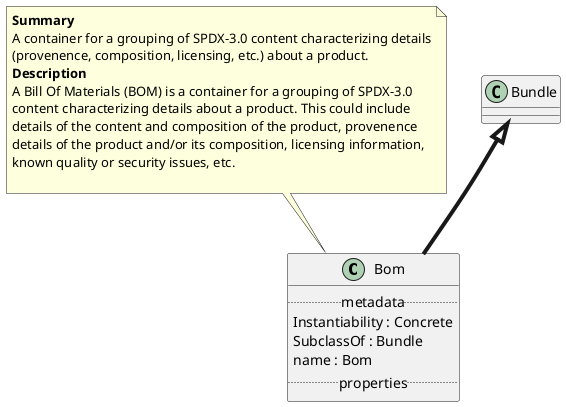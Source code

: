 @startuml
class Bom {
.. metadata ..
    Instantiability : Concrete
    SubclassOf : Bundle
    name : Bom
.. properties ..
}
note top of Bom
<b>Summary</b>
A container for a grouping of SPDX-3.0 content characterizing details
(provenence, composition, licensing, etc.) about a product.
<b>Description</b>
A Bill Of Materials (BOM) is a container for a grouping of SPDX-3.0
content characterizing details about a product. This could include
details of the content and composition of the product, provenence
details of the product and/or its composition, licensing information,
known quality or security issues, etc.

end note
"Bundle" <|-[thickness=4]- "Bom"
@enduml
